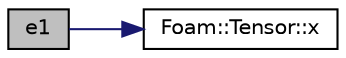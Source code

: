 digraph "e1"
{
  bgcolor="transparent";
  edge [fontname="Helvetica",fontsize="10",labelfontname="Helvetica",labelfontsize="10"];
  node [fontname="Helvetica",fontsize="10",shape=record];
  rankdir="LR";
  Node628 [label="e1",height=0.2,width=0.4,color="black", fillcolor="grey75", style="filled", fontcolor="black"];
  Node628 -> Node629 [color="midnightblue",fontsize="10",style="solid",fontname="Helvetica"];
  Node629 [label="Foam::Tensor::x",height=0.2,width=0.4,color="black",URL="$a28789.html#afb0ea8549c9100fcda145f190b87e9b8"];
}
